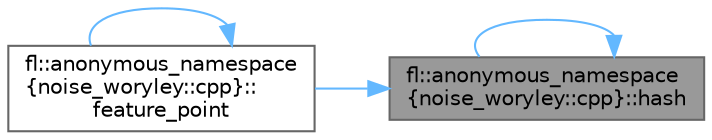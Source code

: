 digraph "fl::anonymous_namespace{noise_woryley::cpp}::hash"
{
 // INTERACTIVE_SVG=YES
 // LATEX_PDF_SIZE
  bgcolor="transparent";
  edge [fontname=Helvetica,fontsize=10,labelfontname=Helvetica,labelfontsize=10];
  node [fontname=Helvetica,fontsize=10,shape=box,height=0.2,width=0.4];
  rankdir="RL";
  Node1 [id="Node000001",label="fl::anonymous_namespace\l\{noise_woryley::cpp\}::hash",height=0.2,width=0.4,color="gray40", fillcolor="grey60", style="filled", fontcolor="black",tooltip=" "];
  Node1 -> Node2 [id="edge1_Node000001_Node000002",dir="back",color="steelblue1",style="solid",tooltip=" "];
  Node2 [id="Node000002",label="fl::anonymous_namespace\l\{noise_woryley::cpp\}::\lfeature_point",height=0.2,width=0.4,color="grey40", fillcolor="white", style="filled",URL="$d5/d4a/namespacefl_1_1anonymous__namespace_02noise__woryley_8cpp_03_ab031a0606d05362f58ac924d6eb68ace.html#ab031a0606d05362f58ac924d6eb68ace",tooltip=" "];
  Node2 -> Node2 [id="edge2_Node000002_Node000002",dir="back",color="steelblue1",style="solid",tooltip=" "];
  Node1 -> Node1 [id="edge3_Node000001_Node000001",dir="back",color="steelblue1",style="solid",tooltip=" "];
}
